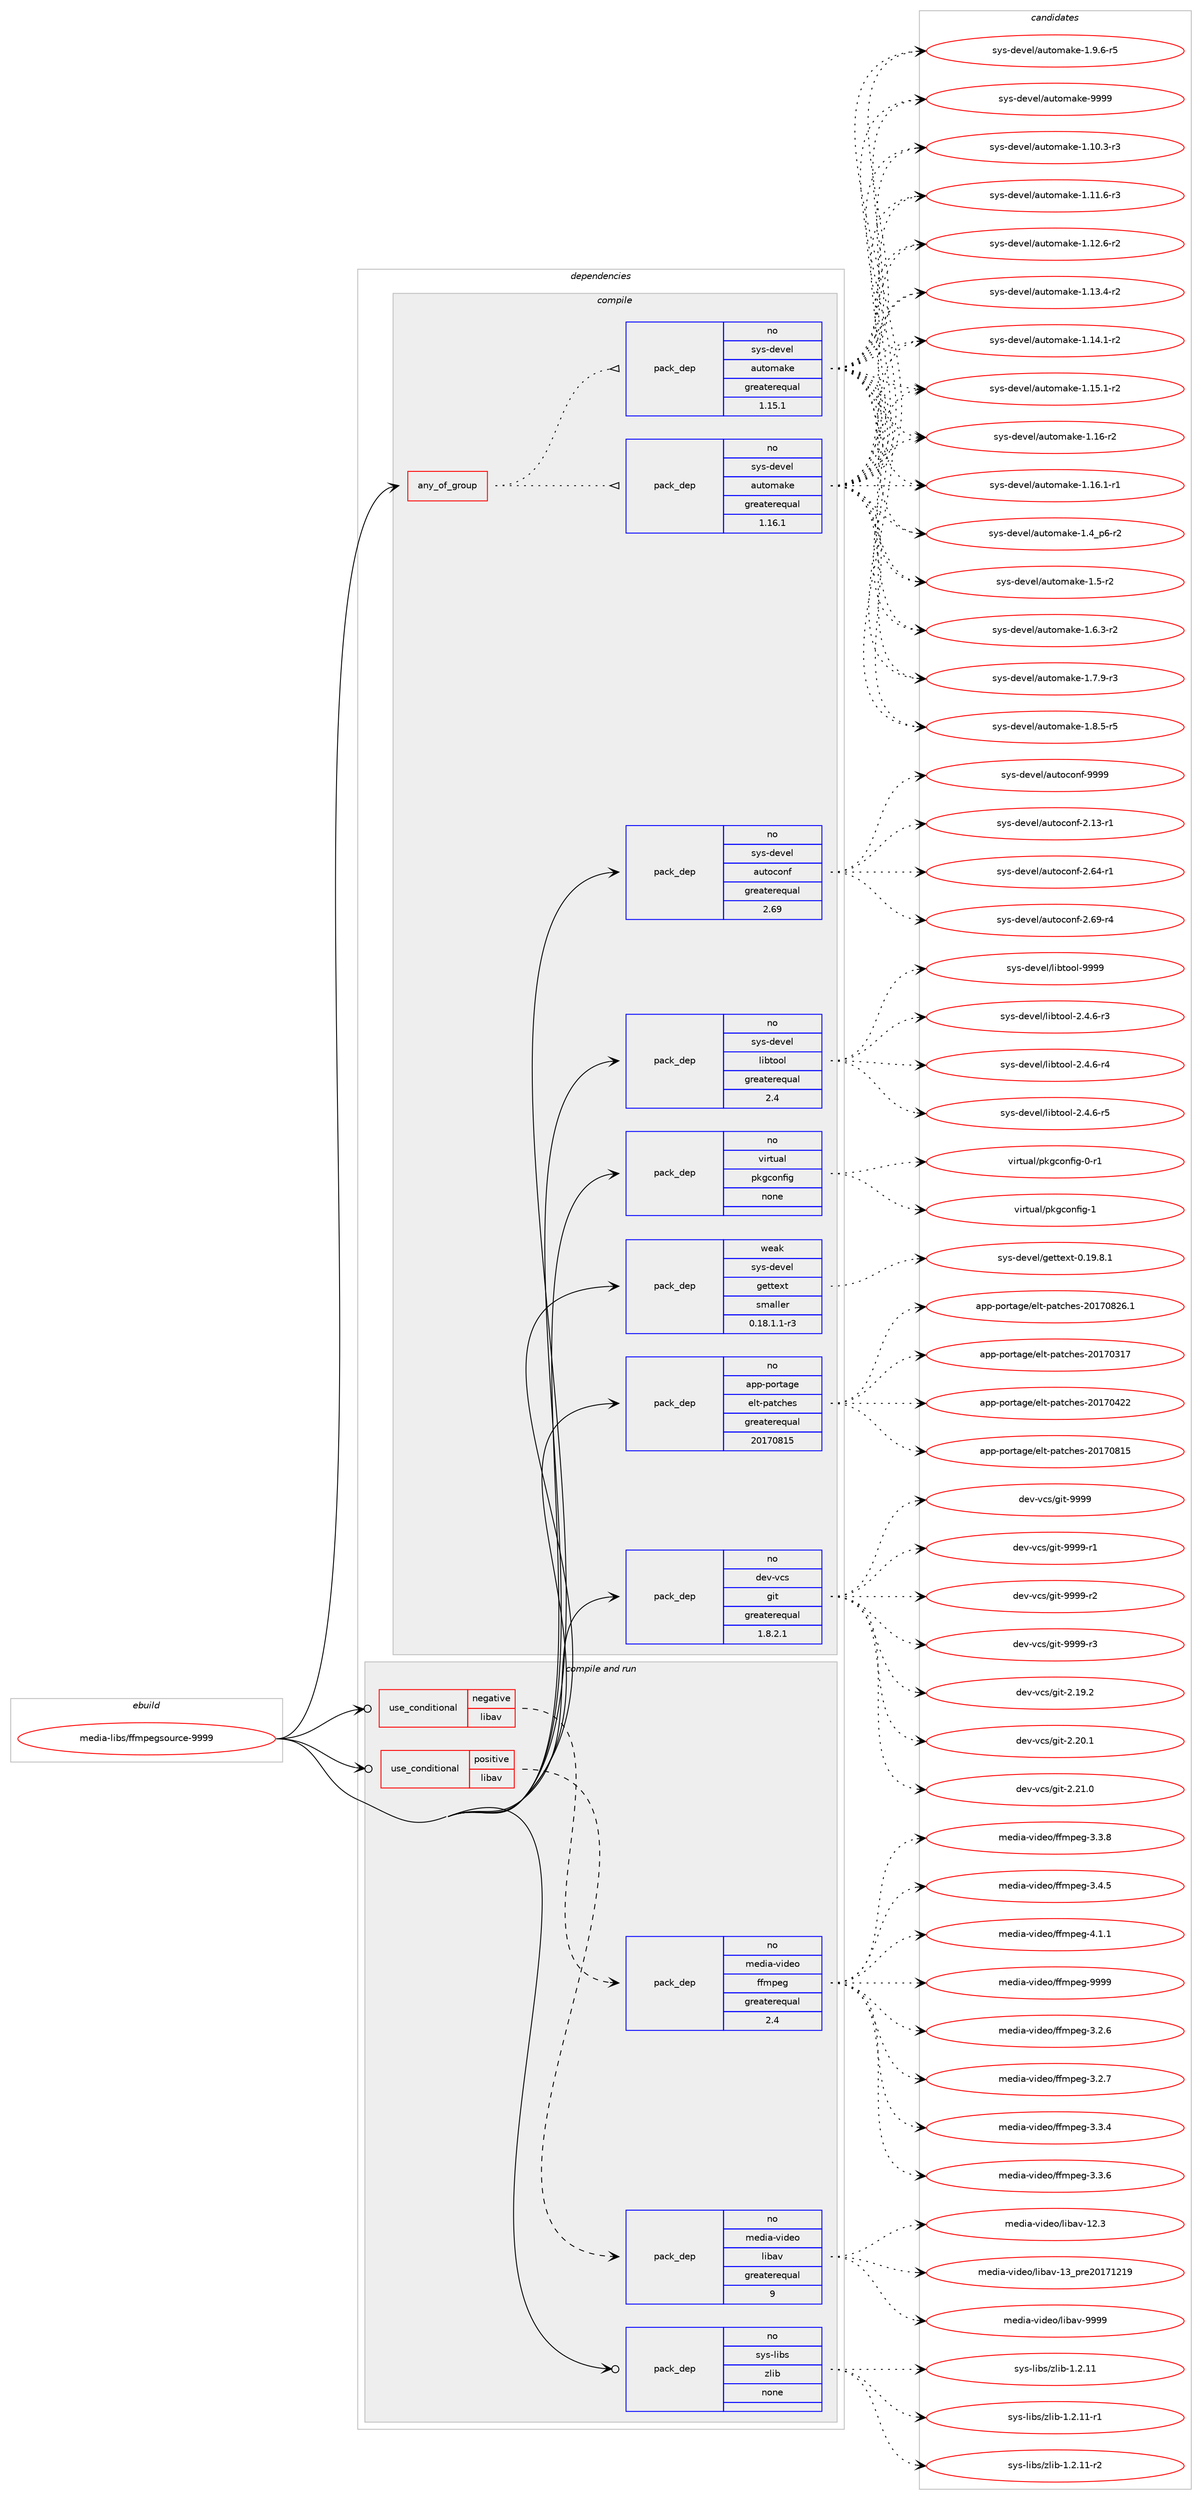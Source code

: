 digraph prolog {

# *************
# Graph options
# *************

newrank=true;
concentrate=true;
compound=true;
graph [rankdir=LR,fontname=Helvetica,fontsize=10,ranksep=1.5];#, ranksep=2.5, nodesep=0.2];
edge  [arrowhead=vee];
node  [fontname=Helvetica,fontsize=10];

# **********
# The ebuild
# **********

subgraph cluster_leftcol {
color=gray;
rank=same;
label=<<i>ebuild</i>>;
id [label="media-libs/ffmpegsource-9999", color=red, width=4, href="../media-libs/ffmpegsource-9999.svg"];
}

# ****************
# The dependencies
# ****************

subgraph cluster_midcol {
color=gray;
label=<<i>dependencies</i>>;
subgraph cluster_compile {
fillcolor="#eeeeee";
style=filled;
label=<<i>compile</i>>;
subgraph any24981 {
dependency1609747 [label=<<TABLE BORDER="0" CELLBORDER="1" CELLSPACING="0" CELLPADDING="4"><TR><TD CELLPADDING="10">any_of_group</TD></TR></TABLE>>, shape=none, color=red];subgraph pack1150343 {
dependency1609748 [label=<<TABLE BORDER="0" CELLBORDER="1" CELLSPACING="0" CELLPADDING="4" WIDTH="220"><TR><TD ROWSPAN="6" CELLPADDING="30">pack_dep</TD></TR><TR><TD WIDTH="110">no</TD></TR><TR><TD>sys-devel</TD></TR><TR><TD>automake</TD></TR><TR><TD>greaterequal</TD></TR><TR><TD>1.16.1</TD></TR></TABLE>>, shape=none, color=blue];
}
dependency1609747:e -> dependency1609748:w [weight=20,style="dotted",arrowhead="oinv"];
subgraph pack1150344 {
dependency1609749 [label=<<TABLE BORDER="0" CELLBORDER="1" CELLSPACING="0" CELLPADDING="4" WIDTH="220"><TR><TD ROWSPAN="6" CELLPADDING="30">pack_dep</TD></TR><TR><TD WIDTH="110">no</TD></TR><TR><TD>sys-devel</TD></TR><TR><TD>automake</TD></TR><TR><TD>greaterequal</TD></TR><TR><TD>1.15.1</TD></TR></TABLE>>, shape=none, color=blue];
}
dependency1609747:e -> dependency1609749:w [weight=20,style="dotted",arrowhead="oinv"];
}
id:e -> dependency1609747:w [weight=20,style="solid",arrowhead="vee"];
subgraph pack1150345 {
dependency1609750 [label=<<TABLE BORDER="0" CELLBORDER="1" CELLSPACING="0" CELLPADDING="4" WIDTH="220"><TR><TD ROWSPAN="6" CELLPADDING="30">pack_dep</TD></TR><TR><TD WIDTH="110">no</TD></TR><TR><TD>app-portage</TD></TR><TR><TD>elt-patches</TD></TR><TR><TD>greaterequal</TD></TR><TR><TD>20170815</TD></TR></TABLE>>, shape=none, color=blue];
}
id:e -> dependency1609750:w [weight=20,style="solid",arrowhead="vee"];
subgraph pack1150346 {
dependency1609751 [label=<<TABLE BORDER="0" CELLBORDER="1" CELLSPACING="0" CELLPADDING="4" WIDTH="220"><TR><TD ROWSPAN="6" CELLPADDING="30">pack_dep</TD></TR><TR><TD WIDTH="110">no</TD></TR><TR><TD>dev-vcs</TD></TR><TR><TD>git</TD></TR><TR><TD>greaterequal</TD></TR><TR><TD>1.8.2.1</TD></TR></TABLE>>, shape=none, color=blue];
}
id:e -> dependency1609751:w [weight=20,style="solid",arrowhead="vee"];
subgraph pack1150347 {
dependency1609752 [label=<<TABLE BORDER="0" CELLBORDER="1" CELLSPACING="0" CELLPADDING="4" WIDTH="220"><TR><TD ROWSPAN="6" CELLPADDING="30">pack_dep</TD></TR><TR><TD WIDTH="110">no</TD></TR><TR><TD>sys-devel</TD></TR><TR><TD>autoconf</TD></TR><TR><TD>greaterequal</TD></TR><TR><TD>2.69</TD></TR></TABLE>>, shape=none, color=blue];
}
id:e -> dependency1609752:w [weight=20,style="solid",arrowhead="vee"];
subgraph pack1150348 {
dependency1609753 [label=<<TABLE BORDER="0" CELLBORDER="1" CELLSPACING="0" CELLPADDING="4" WIDTH="220"><TR><TD ROWSPAN="6" CELLPADDING="30">pack_dep</TD></TR><TR><TD WIDTH="110">no</TD></TR><TR><TD>sys-devel</TD></TR><TR><TD>libtool</TD></TR><TR><TD>greaterequal</TD></TR><TR><TD>2.4</TD></TR></TABLE>>, shape=none, color=blue];
}
id:e -> dependency1609753:w [weight=20,style="solid",arrowhead="vee"];
subgraph pack1150349 {
dependency1609754 [label=<<TABLE BORDER="0" CELLBORDER="1" CELLSPACING="0" CELLPADDING="4" WIDTH="220"><TR><TD ROWSPAN="6" CELLPADDING="30">pack_dep</TD></TR><TR><TD WIDTH="110">no</TD></TR><TR><TD>virtual</TD></TR><TR><TD>pkgconfig</TD></TR><TR><TD>none</TD></TR><TR><TD></TD></TR></TABLE>>, shape=none, color=blue];
}
id:e -> dependency1609754:w [weight=20,style="solid",arrowhead="vee"];
subgraph pack1150350 {
dependency1609755 [label=<<TABLE BORDER="0" CELLBORDER="1" CELLSPACING="0" CELLPADDING="4" WIDTH="220"><TR><TD ROWSPAN="6" CELLPADDING="30">pack_dep</TD></TR><TR><TD WIDTH="110">weak</TD></TR><TR><TD>sys-devel</TD></TR><TR><TD>gettext</TD></TR><TR><TD>smaller</TD></TR><TR><TD>0.18.1.1-r3</TD></TR></TABLE>>, shape=none, color=blue];
}
id:e -> dependency1609755:w [weight=20,style="solid",arrowhead="vee"];
}
subgraph cluster_compileandrun {
fillcolor="#eeeeee";
style=filled;
label=<<i>compile and run</i>>;
subgraph cond433732 {
dependency1609756 [label=<<TABLE BORDER="0" CELLBORDER="1" CELLSPACING="0" CELLPADDING="4"><TR><TD ROWSPAN="3" CELLPADDING="10">use_conditional</TD></TR><TR><TD>negative</TD></TR><TR><TD>libav</TD></TR></TABLE>>, shape=none, color=red];
subgraph pack1150351 {
dependency1609757 [label=<<TABLE BORDER="0" CELLBORDER="1" CELLSPACING="0" CELLPADDING="4" WIDTH="220"><TR><TD ROWSPAN="6" CELLPADDING="30">pack_dep</TD></TR><TR><TD WIDTH="110">no</TD></TR><TR><TD>media-video</TD></TR><TR><TD>ffmpeg</TD></TR><TR><TD>greaterequal</TD></TR><TR><TD>2.4</TD></TR></TABLE>>, shape=none, color=blue];
}
dependency1609756:e -> dependency1609757:w [weight=20,style="dashed",arrowhead="vee"];
}
id:e -> dependency1609756:w [weight=20,style="solid",arrowhead="odotvee"];
subgraph cond433733 {
dependency1609758 [label=<<TABLE BORDER="0" CELLBORDER="1" CELLSPACING="0" CELLPADDING="4"><TR><TD ROWSPAN="3" CELLPADDING="10">use_conditional</TD></TR><TR><TD>positive</TD></TR><TR><TD>libav</TD></TR></TABLE>>, shape=none, color=red];
subgraph pack1150352 {
dependency1609759 [label=<<TABLE BORDER="0" CELLBORDER="1" CELLSPACING="0" CELLPADDING="4" WIDTH="220"><TR><TD ROWSPAN="6" CELLPADDING="30">pack_dep</TD></TR><TR><TD WIDTH="110">no</TD></TR><TR><TD>media-video</TD></TR><TR><TD>libav</TD></TR><TR><TD>greaterequal</TD></TR><TR><TD>9</TD></TR></TABLE>>, shape=none, color=blue];
}
dependency1609758:e -> dependency1609759:w [weight=20,style="dashed",arrowhead="vee"];
}
id:e -> dependency1609758:w [weight=20,style="solid",arrowhead="odotvee"];
subgraph pack1150353 {
dependency1609760 [label=<<TABLE BORDER="0" CELLBORDER="1" CELLSPACING="0" CELLPADDING="4" WIDTH="220"><TR><TD ROWSPAN="6" CELLPADDING="30">pack_dep</TD></TR><TR><TD WIDTH="110">no</TD></TR><TR><TD>sys-libs</TD></TR><TR><TD>zlib</TD></TR><TR><TD>none</TD></TR><TR><TD></TD></TR></TABLE>>, shape=none, color=blue];
}
id:e -> dependency1609760:w [weight=20,style="solid",arrowhead="odotvee"];
}
subgraph cluster_run {
fillcolor="#eeeeee";
style=filled;
label=<<i>run</i>>;
}
}

# **************
# The candidates
# **************

subgraph cluster_choices {
rank=same;
color=gray;
label=<<i>candidates</i>>;

subgraph choice1150343 {
color=black;
nodesep=1;
choice11512111545100101118101108479711711611110997107101454946494846514511451 [label="sys-devel/automake-1.10.3-r3", color=red, width=4,href="../sys-devel/automake-1.10.3-r3.svg"];
choice11512111545100101118101108479711711611110997107101454946494946544511451 [label="sys-devel/automake-1.11.6-r3", color=red, width=4,href="../sys-devel/automake-1.11.6-r3.svg"];
choice11512111545100101118101108479711711611110997107101454946495046544511450 [label="sys-devel/automake-1.12.6-r2", color=red, width=4,href="../sys-devel/automake-1.12.6-r2.svg"];
choice11512111545100101118101108479711711611110997107101454946495146524511450 [label="sys-devel/automake-1.13.4-r2", color=red, width=4,href="../sys-devel/automake-1.13.4-r2.svg"];
choice11512111545100101118101108479711711611110997107101454946495246494511450 [label="sys-devel/automake-1.14.1-r2", color=red, width=4,href="../sys-devel/automake-1.14.1-r2.svg"];
choice11512111545100101118101108479711711611110997107101454946495346494511450 [label="sys-devel/automake-1.15.1-r2", color=red, width=4,href="../sys-devel/automake-1.15.1-r2.svg"];
choice1151211154510010111810110847971171161111099710710145494649544511450 [label="sys-devel/automake-1.16-r2", color=red, width=4,href="../sys-devel/automake-1.16-r2.svg"];
choice11512111545100101118101108479711711611110997107101454946495446494511449 [label="sys-devel/automake-1.16.1-r1", color=red, width=4,href="../sys-devel/automake-1.16.1-r1.svg"];
choice115121115451001011181011084797117116111109971071014549465295112544511450 [label="sys-devel/automake-1.4_p6-r2", color=red, width=4,href="../sys-devel/automake-1.4_p6-r2.svg"];
choice11512111545100101118101108479711711611110997107101454946534511450 [label="sys-devel/automake-1.5-r2", color=red, width=4,href="../sys-devel/automake-1.5-r2.svg"];
choice115121115451001011181011084797117116111109971071014549465446514511450 [label="sys-devel/automake-1.6.3-r2", color=red, width=4,href="../sys-devel/automake-1.6.3-r2.svg"];
choice115121115451001011181011084797117116111109971071014549465546574511451 [label="sys-devel/automake-1.7.9-r3", color=red, width=4,href="../sys-devel/automake-1.7.9-r3.svg"];
choice115121115451001011181011084797117116111109971071014549465646534511453 [label="sys-devel/automake-1.8.5-r5", color=red, width=4,href="../sys-devel/automake-1.8.5-r5.svg"];
choice115121115451001011181011084797117116111109971071014549465746544511453 [label="sys-devel/automake-1.9.6-r5", color=red, width=4,href="../sys-devel/automake-1.9.6-r5.svg"];
choice115121115451001011181011084797117116111109971071014557575757 [label="sys-devel/automake-9999", color=red, width=4,href="../sys-devel/automake-9999.svg"];
dependency1609748:e -> choice11512111545100101118101108479711711611110997107101454946494846514511451:w [style=dotted,weight="100"];
dependency1609748:e -> choice11512111545100101118101108479711711611110997107101454946494946544511451:w [style=dotted,weight="100"];
dependency1609748:e -> choice11512111545100101118101108479711711611110997107101454946495046544511450:w [style=dotted,weight="100"];
dependency1609748:e -> choice11512111545100101118101108479711711611110997107101454946495146524511450:w [style=dotted,weight="100"];
dependency1609748:e -> choice11512111545100101118101108479711711611110997107101454946495246494511450:w [style=dotted,weight="100"];
dependency1609748:e -> choice11512111545100101118101108479711711611110997107101454946495346494511450:w [style=dotted,weight="100"];
dependency1609748:e -> choice1151211154510010111810110847971171161111099710710145494649544511450:w [style=dotted,weight="100"];
dependency1609748:e -> choice11512111545100101118101108479711711611110997107101454946495446494511449:w [style=dotted,weight="100"];
dependency1609748:e -> choice115121115451001011181011084797117116111109971071014549465295112544511450:w [style=dotted,weight="100"];
dependency1609748:e -> choice11512111545100101118101108479711711611110997107101454946534511450:w [style=dotted,weight="100"];
dependency1609748:e -> choice115121115451001011181011084797117116111109971071014549465446514511450:w [style=dotted,weight="100"];
dependency1609748:e -> choice115121115451001011181011084797117116111109971071014549465546574511451:w [style=dotted,weight="100"];
dependency1609748:e -> choice115121115451001011181011084797117116111109971071014549465646534511453:w [style=dotted,weight="100"];
dependency1609748:e -> choice115121115451001011181011084797117116111109971071014549465746544511453:w [style=dotted,weight="100"];
dependency1609748:e -> choice115121115451001011181011084797117116111109971071014557575757:w [style=dotted,weight="100"];
}
subgraph choice1150344 {
color=black;
nodesep=1;
choice11512111545100101118101108479711711611110997107101454946494846514511451 [label="sys-devel/automake-1.10.3-r3", color=red, width=4,href="../sys-devel/automake-1.10.3-r3.svg"];
choice11512111545100101118101108479711711611110997107101454946494946544511451 [label="sys-devel/automake-1.11.6-r3", color=red, width=4,href="../sys-devel/automake-1.11.6-r3.svg"];
choice11512111545100101118101108479711711611110997107101454946495046544511450 [label="sys-devel/automake-1.12.6-r2", color=red, width=4,href="../sys-devel/automake-1.12.6-r2.svg"];
choice11512111545100101118101108479711711611110997107101454946495146524511450 [label="sys-devel/automake-1.13.4-r2", color=red, width=4,href="../sys-devel/automake-1.13.4-r2.svg"];
choice11512111545100101118101108479711711611110997107101454946495246494511450 [label="sys-devel/automake-1.14.1-r2", color=red, width=4,href="../sys-devel/automake-1.14.1-r2.svg"];
choice11512111545100101118101108479711711611110997107101454946495346494511450 [label="sys-devel/automake-1.15.1-r2", color=red, width=4,href="../sys-devel/automake-1.15.1-r2.svg"];
choice1151211154510010111810110847971171161111099710710145494649544511450 [label="sys-devel/automake-1.16-r2", color=red, width=4,href="../sys-devel/automake-1.16-r2.svg"];
choice11512111545100101118101108479711711611110997107101454946495446494511449 [label="sys-devel/automake-1.16.1-r1", color=red, width=4,href="../sys-devel/automake-1.16.1-r1.svg"];
choice115121115451001011181011084797117116111109971071014549465295112544511450 [label="sys-devel/automake-1.4_p6-r2", color=red, width=4,href="../sys-devel/automake-1.4_p6-r2.svg"];
choice11512111545100101118101108479711711611110997107101454946534511450 [label="sys-devel/automake-1.5-r2", color=red, width=4,href="../sys-devel/automake-1.5-r2.svg"];
choice115121115451001011181011084797117116111109971071014549465446514511450 [label="sys-devel/automake-1.6.3-r2", color=red, width=4,href="../sys-devel/automake-1.6.3-r2.svg"];
choice115121115451001011181011084797117116111109971071014549465546574511451 [label="sys-devel/automake-1.7.9-r3", color=red, width=4,href="../sys-devel/automake-1.7.9-r3.svg"];
choice115121115451001011181011084797117116111109971071014549465646534511453 [label="sys-devel/automake-1.8.5-r5", color=red, width=4,href="../sys-devel/automake-1.8.5-r5.svg"];
choice115121115451001011181011084797117116111109971071014549465746544511453 [label="sys-devel/automake-1.9.6-r5", color=red, width=4,href="../sys-devel/automake-1.9.6-r5.svg"];
choice115121115451001011181011084797117116111109971071014557575757 [label="sys-devel/automake-9999", color=red, width=4,href="../sys-devel/automake-9999.svg"];
dependency1609749:e -> choice11512111545100101118101108479711711611110997107101454946494846514511451:w [style=dotted,weight="100"];
dependency1609749:e -> choice11512111545100101118101108479711711611110997107101454946494946544511451:w [style=dotted,weight="100"];
dependency1609749:e -> choice11512111545100101118101108479711711611110997107101454946495046544511450:w [style=dotted,weight="100"];
dependency1609749:e -> choice11512111545100101118101108479711711611110997107101454946495146524511450:w [style=dotted,weight="100"];
dependency1609749:e -> choice11512111545100101118101108479711711611110997107101454946495246494511450:w [style=dotted,weight="100"];
dependency1609749:e -> choice11512111545100101118101108479711711611110997107101454946495346494511450:w [style=dotted,weight="100"];
dependency1609749:e -> choice1151211154510010111810110847971171161111099710710145494649544511450:w [style=dotted,weight="100"];
dependency1609749:e -> choice11512111545100101118101108479711711611110997107101454946495446494511449:w [style=dotted,weight="100"];
dependency1609749:e -> choice115121115451001011181011084797117116111109971071014549465295112544511450:w [style=dotted,weight="100"];
dependency1609749:e -> choice11512111545100101118101108479711711611110997107101454946534511450:w [style=dotted,weight="100"];
dependency1609749:e -> choice115121115451001011181011084797117116111109971071014549465446514511450:w [style=dotted,weight="100"];
dependency1609749:e -> choice115121115451001011181011084797117116111109971071014549465546574511451:w [style=dotted,weight="100"];
dependency1609749:e -> choice115121115451001011181011084797117116111109971071014549465646534511453:w [style=dotted,weight="100"];
dependency1609749:e -> choice115121115451001011181011084797117116111109971071014549465746544511453:w [style=dotted,weight="100"];
dependency1609749:e -> choice115121115451001011181011084797117116111109971071014557575757:w [style=dotted,weight="100"];
}
subgraph choice1150345 {
color=black;
nodesep=1;
choice97112112451121111141169710310147101108116451129711699104101115455048495548514955 [label="app-portage/elt-patches-20170317", color=red, width=4,href="../app-portage/elt-patches-20170317.svg"];
choice97112112451121111141169710310147101108116451129711699104101115455048495548525050 [label="app-portage/elt-patches-20170422", color=red, width=4,href="../app-portage/elt-patches-20170422.svg"];
choice97112112451121111141169710310147101108116451129711699104101115455048495548564953 [label="app-portage/elt-patches-20170815", color=red, width=4,href="../app-portage/elt-patches-20170815.svg"];
choice971121124511211111411697103101471011081164511297116991041011154550484955485650544649 [label="app-portage/elt-patches-20170826.1", color=red, width=4,href="../app-portage/elt-patches-20170826.1.svg"];
dependency1609750:e -> choice97112112451121111141169710310147101108116451129711699104101115455048495548514955:w [style=dotted,weight="100"];
dependency1609750:e -> choice97112112451121111141169710310147101108116451129711699104101115455048495548525050:w [style=dotted,weight="100"];
dependency1609750:e -> choice97112112451121111141169710310147101108116451129711699104101115455048495548564953:w [style=dotted,weight="100"];
dependency1609750:e -> choice971121124511211111411697103101471011081164511297116991041011154550484955485650544649:w [style=dotted,weight="100"];
}
subgraph choice1150346 {
color=black;
nodesep=1;
choice10010111845118991154710310511645504649574650 [label="dev-vcs/git-2.19.2", color=red, width=4,href="../dev-vcs/git-2.19.2.svg"];
choice10010111845118991154710310511645504650484649 [label="dev-vcs/git-2.20.1", color=red, width=4,href="../dev-vcs/git-2.20.1.svg"];
choice10010111845118991154710310511645504650494648 [label="dev-vcs/git-2.21.0", color=red, width=4,href="../dev-vcs/git-2.21.0.svg"];
choice1001011184511899115471031051164557575757 [label="dev-vcs/git-9999", color=red, width=4,href="../dev-vcs/git-9999.svg"];
choice10010111845118991154710310511645575757574511449 [label="dev-vcs/git-9999-r1", color=red, width=4,href="../dev-vcs/git-9999-r1.svg"];
choice10010111845118991154710310511645575757574511450 [label="dev-vcs/git-9999-r2", color=red, width=4,href="../dev-vcs/git-9999-r2.svg"];
choice10010111845118991154710310511645575757574511451 [label="dev-vcs/git-9999-r3", color=red, width=4,href="../dev-vcs/git-9999-r3.svg"];
dependency1609751:e -> choice10010111845118991154710310511645504649574650:w [style=dotted,weight="100"];
dependency1609751:e -> choice10010111845118991154710310511645504650484649:w [style=dotted,weight="100"];
dependency1609751:e -> choice10010111845118991154710310511645504650494648:w [style=dotted,weight="100"];
dependency1609751:e -> choice1001011184511899115471031051164557575757:w [style=dotted,weight="100"];
dependency1609751:e -> choice10010111845118991154710310511645575757574511449:w [style=dotted,weight="100"];
dependency1609751:e -> choice10010111845118991154710310511645575757574511450:w [style=dotted,weight="100"];
dependency1609751:e -> choice10010111845118991154710310511645575757574511451:w [style=dotted,weight="100"];
}
subgraph choice1150347 {
color=black;
nodesep=1;
choice1151211154510010111810110847971171161119911111010245504649514511449 [label="sys-devel/autoconf-2.13-r1", color=red, width=4,href="../sys-devel/autoconf-2.13-r1.svg"];
choice1151211154510010111810110847971171161119911111010245504654524511449 [label="sys-devel/autoconf-2.64-r1", color=red, width=4,href="../sys-devel/autoconf-2.64-r1.svg"];
choice1151211154510010111810110847971171161119911111010245504654574511452 [label="sys-devel/autoconf-2.69-r4", color=red, width=4,href="../sys-devel/autoconf-2.69-r4.svg"];
choice115121115451001011181011084797117116111991111101024557575757 [label="sys-devel/autoconf-9999", color=red, width=4,href="../sys-devel/autoconf-9999.svg"];
dependency1609752:e -> choice1151211154510010111810110847971171161119911111010245504649514511449:w [style=dotted,weight="100"];
dependency1609752:e -> choice1151211154510010111810110847971171161119911111010245504654524511449:w [style=dotted,weight="100"];
dependency1609752:e -> choice1151211154510010111810110847971171161119911111010245504654574511452:w [style=dotted,weight="100"];
dependency1609752:e -> choice115121115451001011181011084797117116111991111101024557575757:w [style=dotted,weight="100"];
}
subgraph choice1150348 {
color=black;
nodesep=1;
choice1151211154510010111810110847108105981161111111084550465246544511451 [label="sys-devel/libtool-2.4.6-r3", color=red, width=4,href="../sys-devel/libtool-2.4.6-r3.svg"];
choice1151211154510010111810110847108105981161111111084550465246544511452 [label="sys-devel/libtool-2.4.6-r4", color=red, width=4,href="../sys-devel/libtool-2.4.6-r4.svg"];
choice1151211154510010111810110847108105981161111111084550465246544511453 [label="sys-devel/libtool-2.4.6-r5", color=red, width=4,href="../sys-devel/libtool-2.4.6-r5.svg"];
choice1151211154510010111810110847108105981161111111084557575757 [label="sys-devel/libtool-9999", color=red, width=4,href="../sys-devel/libtool-9999.svg"];
dependency1609753:e -> choice1151211154510010111810110847108105981161111111084550465246544511451:w [style=dotted,weight="100"];
dependency1609753:e -> choice1151211154510010111810110847108105981161111111084550465246544511452:w [style=dotted,weight="100"];
dependency1609753:e -> choice1151211154510010111810110847108105981161111111084550465246544511453:w [style=dotted,weight="100"];
dependency1609753:e -> choice1151211154510010111810110847108105981161111111084557575757:w [style=dotted,weight="100"];
}
subgraph choice1150349 {
color=black;
nodesep=1;
choice11810511411611797108471121071039911111010210510345484511449 [label="virtual/pkgconfig-0-r1", color=red, width=4,href="../virtual/pkgconfig-0-r1.svg"];
choice1181051141161179710847112107103991111101021051034549 [label="virtual/pkgconfig-1", color=red, width=4,href="../virtual/pkgconfig-1.svg"];
dependency1609754:e -> choice11810511411611797108471121071039911111010210510345484511449:w [style=dotted,weight="100"];
dependency1609754:e -> choice1181051141161179710847112107103991111101021051034549:w [style=dotted,weight="100"];
}
subgraph choice1150350 {
color=black;
nodesep=1;
choice1151211154510010111810110847103101116116101120116454846495746564649 [label="sys-devel/gettext-0.19.8.1", color=red, width=4,href="../sys-devel/gettext-0.19.8.1.svg"];
dependency1609755:e -> choice1151211154510010111810110847103101116116101120116454846495746564649:w [style=dotted,weight="100"];
}
subgraph choice1150351 {
color=black;
nodesep=1;
choice109101100105974511810510010111147102102109112101103455146504654 [label="media-video/ffmpeg-3.2.6", color=red, width=4,href="../media-video/ffmpeg-3.2.6.svg"];
choice109101100105974511810510010111147102102109112101103455146504655 [label="media-video/ffmpeg-3.2.7", color=red, width=4,href="../media-video/ffmpeg-3.2.7.svg"];
choice109101100105974511810510010111147102102109112101103455146514652 [label="media-video/ffmpeg-3.3.4", color=red, width=4,href="../media-video/ffmpeg-3.3.4.svg"];
choice109101100105974511810510010111147102102109112101103455146514654 [label="media-video/ffmpeg-3.3.6", color=red, width=4,href="../media-video/ffmpeg-3.3.6.svg"];
choice109101100105974511810510010111147102102109112101103455146514656 [label="media-video/ffmpeg-3.3.8", color=red, width=4,href="../media-video/ffmpeg-3.3.8.svg"];
choice109101100105974511810510010111147102102109112101103455146524653 [label="media-video/ffmpeg-3.4.5", color=red, width=4,href="../media-video/ffmpeg-3.4.5.svg"];
choice109101100105974511810510010111147102102109112101103455246494649 [label="media-video/ffmpeg-4.1.1", color=red, width=4,href="../media-video/ffmpeg-4.1.1.svg"];
choice1091011001059745118105100101111471021021091121011034557575757 [label="media-video/ffmpeg-9999", color=red, width=4,href="../media-video/ffmpeg-9999.svg"];
dependency1609757:e -> choice109101100105974511810510010111147102102109112101103455146504654:w [style=dotted,weight="100"];
dependency1609757:e -> choice109101100105974511810510010111147102102109112101103455146504655:w [style=dotted,weight="100"];
dependency1609757:e -> choice109101100105974511810510010111147102102109112101103455146514652:w [style=dotted,weight="100"];
dependency1609757:e -> choice109101100105974511810510010111147102102109112101103455146514654:w [style=dotted,weight="100"];
dependency1609757:e -> choice109101100105974511810510010111147102102109112101103455146514656:w [style=dotted,weight="100"];
dependency1609757:e -> choice109101100105974511810510010111147102102109112101103455146524653:w [style=dotted,weight="100"];
dependency1609757:e -> choice109101100105974511810510010111147102102109112101103455246494649:w [style=dotted,weight="100"];
dependency1609757:e -> choice1091011001059745118105100101111471021021091121011034557575757:w [style=dotted,weight="100"];
}
subgraph choice1150352 {
color=black;
nodesep=1;
choice10910110010597451181051001011114710810598971184549504651 [label="media-video/libav-12.3", color=red, width=4,href="../media-video/libav-12.3.svg"];
choice1091011001059745118105100101111471081059897118454951951121141015048495549504957 [label="media-video/libav-13_pre20171219", color=red, width=4,href="../media-video/libav-13_pre20171219.svg"];
choice10910110010597451181051001011114710810598971184557575757 [label="media-video/libav-9999", color=red, width=4,href="../media-video/libav-9999.svg"];
dependency1609759:e -> choice10910110010597451181051001011114710810598971184549504651:w [style=dotted,weight="100"];
dependency1609759:e -> choice1091011001059745118105100101111471081059897118454951951121141015048495549504957:w [style=dotted,weight="100"];
dependency1609759:e -> choice10910110010597451181051001011114710810598971184557575757:w [style=dotted,weight="100"];
}
subgraph choice1150353 {
color=black;
nodesep=1;
choice1151211154510810598115471221081059845494650464949 [label="sys-libs/zlib-1.2.11", color=red, width=4,href="../sys-libs/zlib-1.2.11.svg"];
choice11512111545108105981154712210810598454946504649494511449 [label="sys-libs/zlib-1.2.11-r1", color=red, width=4,href="../sys-libs/zlib-1.2.11-r1.svg"];
choice11512111545108105981154712210810598454946504649494511450 [label="sys-libs/zlib-1.2.11-r2", color=red, width=4,href="../sys-libs/zlib-1.2.11-r2.svg"];
dependency1609760:e -> choice1151211154510810598115471221081059845494650464949:w [style=dotted,weight="100"];
dependency1609760:e -> choice11512111545108105981154712210810598454946504649494511449:w [style=dotted,weight="100"];
dependency1609760:e -> choice11512111545108105981154712210810598454946504649494511450:w [style=dotted,weight="100"];
}
}

}
